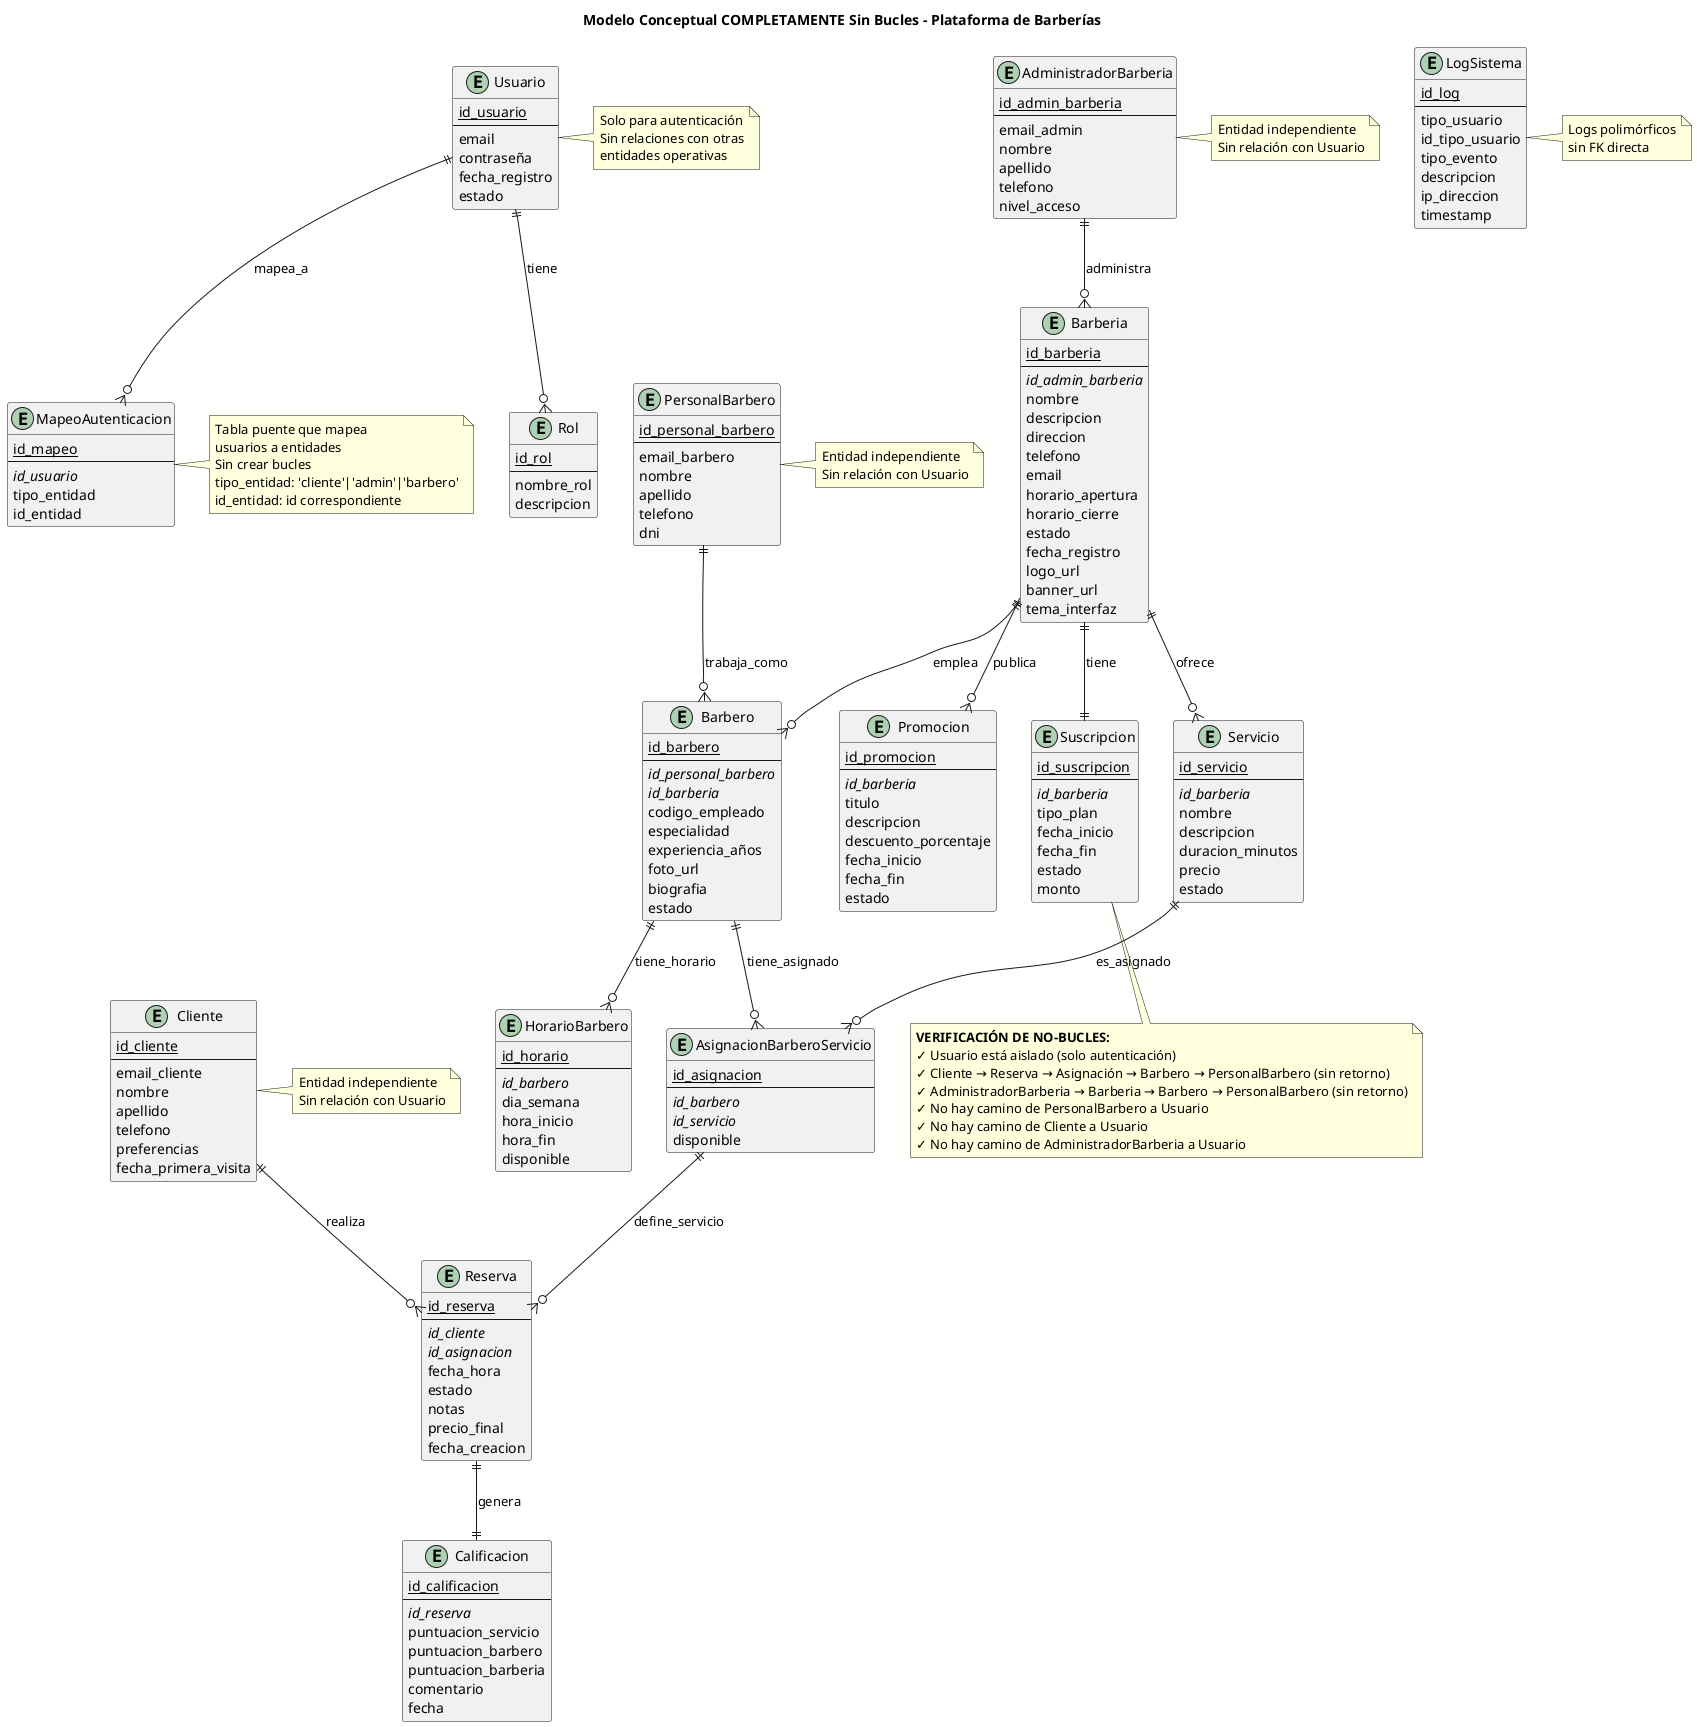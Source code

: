 @startuml modelo_conceptual
!define ENTITY entity
!define PRIMARY_KEY(x) <u>x</u>
!define FOREIGN_KEY(x) <i>x</i>

skinparam backgroundColor #FFFFFE
skinparam entity {
    BackgroundColor #E8F4FD
    BorderColor #4A90E2
}

title Modelo Conceptual COMPLETAMENTE Sin Bucles - Plataforma de Barberías

' === ENTIDADES INDEPENDIENTES DE AUTENTICACIÓN ===
ENTITY Usuario {
    PRIMARY_KEY(id_usuario)
    --
    email
    contraseña
    fecha_registro
    estado
}
note right of Usuario
  Solo para autenticación
  Sin relaciones con otras
  entidades operativas
end note

ENTITY Rol {
    PRIMARY_KEY(id_rol)
    --
    nombre_rol
    descripcion
}

' === ENTIDADES OPERATIVAS INDEPENDIENTES ===
ENTITY Cliente {
    PRIMARY_KEY(id_cliente)
    --
    email_cliente
    nombre
    apellido
    telefono
    preferencias
    fecha_primera_visita
}
note right of Cliente
  Entidad independiente
  Sin relación con Usuario
end note

ENTITY AdministradorBarberia {
    PRIMARY_KEY(id_admin_barberia)
    --
    email_admin
    nombre
    apellido
    telefono
    nivel_acceso
}
note right of AdministradorBarberia
  Entidad independiente
  Sin relación con Usuario
end note

ENTITY PersonalBarbero {
    PRIMARY_KEY(id_personal_barbero)
    --
    email_barbero
    nombre
    apellido
    telefono
    dni
}
note right of PersonalBarbero
  Entidad independiente
  Sin relación con Usuario
end note

' === MAPEO DE AUTENTICACIÓN (TABLA PUENTE) ===
ENTITY MapeoAutenticacion {
    PRIMARY_KEY(id_mapeo)
    --
    FOREIGN_KEY(id_usuario)
    tipo_entidad
    id_entidad
}
note right of MapeoAutenticacion
  Tabla puente que mapea
  usuarios a entidades
  Sin crear bucles
  tipo_entidad: 'cliente'|'admin'|'barbero'
  id_entidad: id correspondiente
end note

' === ENTIDADES DE BARBERÍA ===
ENTITY Barberia {
    PRIMARY_KEY(id_barberia)
    --
    FOREIGN_KEY(id_admin_barberia)
    nombre
    descripcion
    direccion
    telefono
    email
    horario_apertura
    horario_cierre
    estado
    fecha_registro
    logo_url
    banner_url
    tema_interfaz
}

ENTITY Barbero {
    PRIMARY_KEY(id_barbero)
    --
    FOREIGN_KEY(id_personal_barbero)
    FOREIGN_KEY(id_barberia)
    codigo_empleado
    especialidad
    experiencia_años
    foto_url
    biografia
    estado
}

ENTITY Servicio {
    PRIMARY_KEY(id_servicio)
    --
    FOREIGN_KEY(id_barberia)
    nombre
    descripcion
    duracion_minutos
    precio
    estado
}

' === ASIGNACIONES Y RESERVAS ===
ENTITY AsignacionBarberoServicio {
    PRIMARY_KEY(id_asignacion)
    --
    FOREIGN_KEY(id_barbero)
    FOREIGN_KEY(id_servicio)
    disponible
}

ENTITY Reserva {
    PRIMARY_KEY(id_reserva)
    --
    FOREIGN_KEY(id_cliente)
    FOREIGN_KEY(id_asignacion)
    fecha_hora
    estado
    notas
    precio_final
    fecha_creacion
}

ENTITY Calificacion {
    PRIMARY_KEY(id_calificacion)
    --
    FOREIGN_KEY(id_reserva)
    puntuacion_servicio
    puntuacion_barbero
    puntuacion_barberia
    comentario
    fecha
}

ENTITY Promocion {
    PRIMARY_KEY(id_promocion)
    --
    FOREIGN_KEY(id_barberia)
    titulo
    descripcion
    descuento_porcentaje
    fecha_inicio
    fecha_fin
    estado
}

ENTITY HorarioBarbero {
    PRIMARY_KEY(id_horario)
    --
    FOREIGN_KEY(id_barbero)
    dia_semana
    hora_inicio
    hora_fin
    disponible
}

ENTITY LogSistema {
    PRIMARY_KEY(id_log)
    --
    tipo_usuario
    id_tipo_usuario
    tipo_evento
    descripcion
    ip_direccion
    timestamp
}
note right of LogSistema
  Logs polimórficos
  sin FK directa
end note

ENTITY Suscripcion {
    PRIMARY_KEY(id_suscripcion)
    --
    FOREIGN_KEY(id_barberia)
    tipo_plan
    fecha_inicio
    fecha_fin
    estado
    monto
}

' === RELACIONES COMPLETAMENTE SIN BUCLES ===

' Autenticación (aislada)
Usuario ||--o{ Rol : tiene
Usuario ||--o{ MapeoAutenticacion : mapea_a

' Administración de barbería
AdministradorBarberia ||--o{ Barberia : administra

' Personal y barbería  
PersonalBarbero ||--o{ Barbero : trabaja_como

' Estructura de barbería
Barberia ||--o{ Barbero : emplea
Barberia ||--o{ Servicio : ofrece
Barberia ||--o{ Promocion : publica
Barberia ||--|| Suscripcion : tiene

' Asignaciones y disponibilidad
Barbero ||--o{ AsignacionBarberoServicio : tiene_asignado
Servicio ||--o{ AsignacionBarberoServicio : es_asignado
Barbero ||--o{ HorarioBarbero : tiene_horario

' Reservas (sin camino de vuelta a Usuario)
Cliente ||--o{ Reserva : realiza
AsignacionBarberoServicio ||--o{ Reserva : define_servicio
Reserva ||--|| Calificacion : genera

note bottom
  **VERIFICACIÓN DE NO-BUCLES:**
  ✓ Usuario está aislado (solo autenticación)
  ✓ Cliente → Reserva → Asignación → Barbero → PersonalBarbero (sin retorno)
  ✓ AdministradorBarberia → Barberia → Barbero → PersonalBarbero (sin retorno)
  ✓ No hay camino de PersonalBarbero a Usuario
  ✓ No hay camino de Cliente a Usuario
  ✓ No hay camino de AdministradorBarberia a Usuario
end note

@enduml